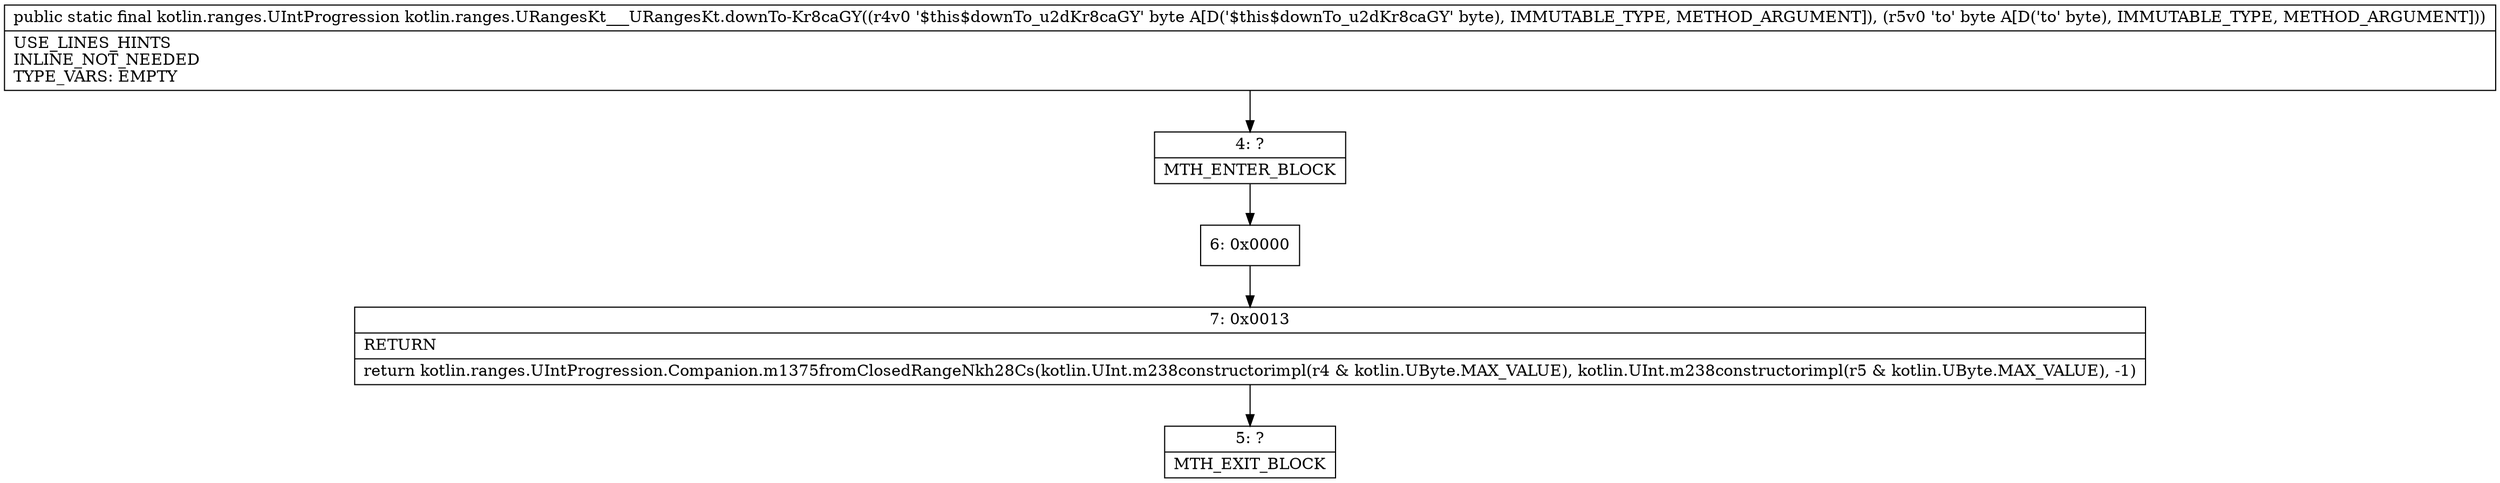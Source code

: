 digraph "CFG forkotlin.ranges.URangesKt___URangesKt.downTo\-Kr8caGY(BB)Lkotlin\/ranges\/UIntProgression;" {
Node_4 [shape=record,label="{4\:\ ?|MTH_ENTER_BLOCK\l}"];
Node_6 [shape=record,label="{6\:\ 0x0000}"];
Node_7 [shape=record,label="{7\:\ 0x0013|RETURN\l|return kotlin.ranges.UIntProgression.Companion.m1375fromClosedRangeNkh28Cs(kotlin.UInt.m238constructorimpl(r4 & kotlin.UByte.MAX_VALUE), kotlin.UInt.m238constructorimpl(r5 & kotlin.UByte.MAX_VALUE), \-1)\l}"];
Node_5 [shape=record,label="{5\:\ ?|MTH_EXIT_BLOCK\l}"];
MethodNode[shape=record,label="{public static final kotlin.ranges.UIntProgression kotlin.ranges.URangesKt___URangesKt.downTo\-Kr8caGY((r4v0 '$this$downTo_u2dKr8caGY' byte A[D('$this$downTo_u2dKr8caGY' byte), IMMUTABLE_TYPE, METHOD_ARGUMENT]), (r5v0 'to' byte A[D('to' byte), IMMUTABLE_TYPE, METHOD_ARGUMENT]))  | USE_LINES_HINTS\lINLINE_NOT_NEEDED\lTYPE_VARS: EMPTY\l}"];
MethodNode -> Node_4;Node_4 -> Node_6;
Node_6 -> Node_7;
Node_7 -> Node_5;
}

